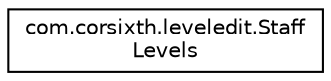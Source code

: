 digraph "Graphical Class Hierarchy"
{
 // LATEX_PDF_SIZE
  edge [fontname="Helvetica",fontsize="10",labelfontname="Helvetica",labelfontsize="10"];
  node [fontname="Helvetica",fontsize="10",shape=record];
  rankdir="LR";
  Node0 [label="com.corsixth.leveledit.Staff\lLevels",height=0.2,width=0.4,color="black", fillcolor="white", style="filled",URL="$classcom_1_1corsixth_1_1leveledit_1_1StaffLevels.html",tooltip=" "];
}
